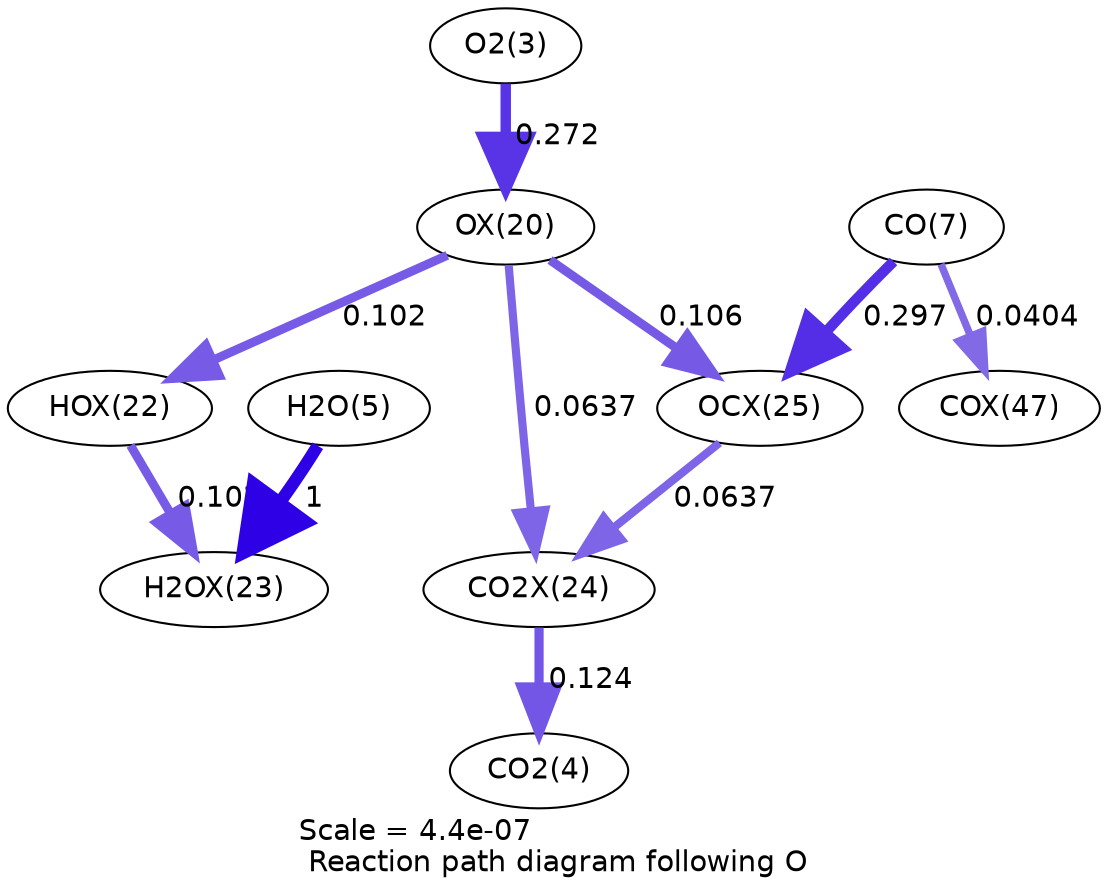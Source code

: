 digraph reaction_paths {
center=1;
s5 -> s23[fontname="Helvetica", penwidth=5.02, arrowsize=2.51, color="0.7, 0.772, 0.9"
, label=" 0.272"];
s23 -> s25[fontname="Helvetica", penwidth=4.28, arrowsize=2.14, color="0.7, 0.602, 0.9"
, label=" 0.102"];
s23 -> s28[fontname="Helvetica", penwidth=4.31, arrowsize=2.15, color="0.7, 0.606, 0.9"
, label=" 0.106"];
s23 -> s27[fontname="Helvetica", penwidth=3.92, arrowsize=1.96, color="0.7, 0.564, 0.9"
, label=" 0.0637"];
s25 -> s26[fontname="Helvetica", penwidth=4.27, arrowsize=2.14, color="0.7, 0.602, 0.9"
, label=" 0.102"];
s7 -> s26[fontname="Helvetica", penwidth=6, arrowsize=3, color="0.7, 1.5, 0.9"
, label=" 1"];
s9 -> s28[fontname="Helvetica", penwidth=5.08, arrowsize=2.54, color="0.7, 0.797, 0.9"
, label=" 0.297"];
s9 -> s34[fontname="Helvetica", penwidth=3.58, arrowsize=1.79, color="0.7, 0.54, 0.9"
, label=" 0.0404"];
s28 -> s27[fontname="Helvetica", penwidth=3.92, arrowsize=1.96, color="0.7, 0.564, 0.9"
, label=" 0.0637"];
s27 -> s6[fontname="Helvetica", penwidth=4.42, arrowsize=2.21, color="0.7, 0.624, 0.9"
, label=" 0.124"];
s5 [ fontname="Helvetica", label="O2(3)"];
s6 [ fontname="Helvetica", label="CO2(4)"];
s7 [ fontname="Helvetica", label="H2O(5)"];
s9 [ fontname="Helvetica", label="CO(7)"];
s23 [ fontname="Helvetica", label="OX(20)"];
s25 [ fontname="Helvetica", label="HOX(22)"];
s26 [ fontname="Helvetica", label="H2OX(23)"];
s27 [ fontname="Helvetica", label="CO2X(24)"];
s28 [ fontname="Helvetica", label="OCX(25)"];
s34 [ fontname="Helvetica", label="COX(47)"];
 label = "Scale = 4.4e-07\l Reaction path diagram following O";
 fontname = "Helvetica";
}

